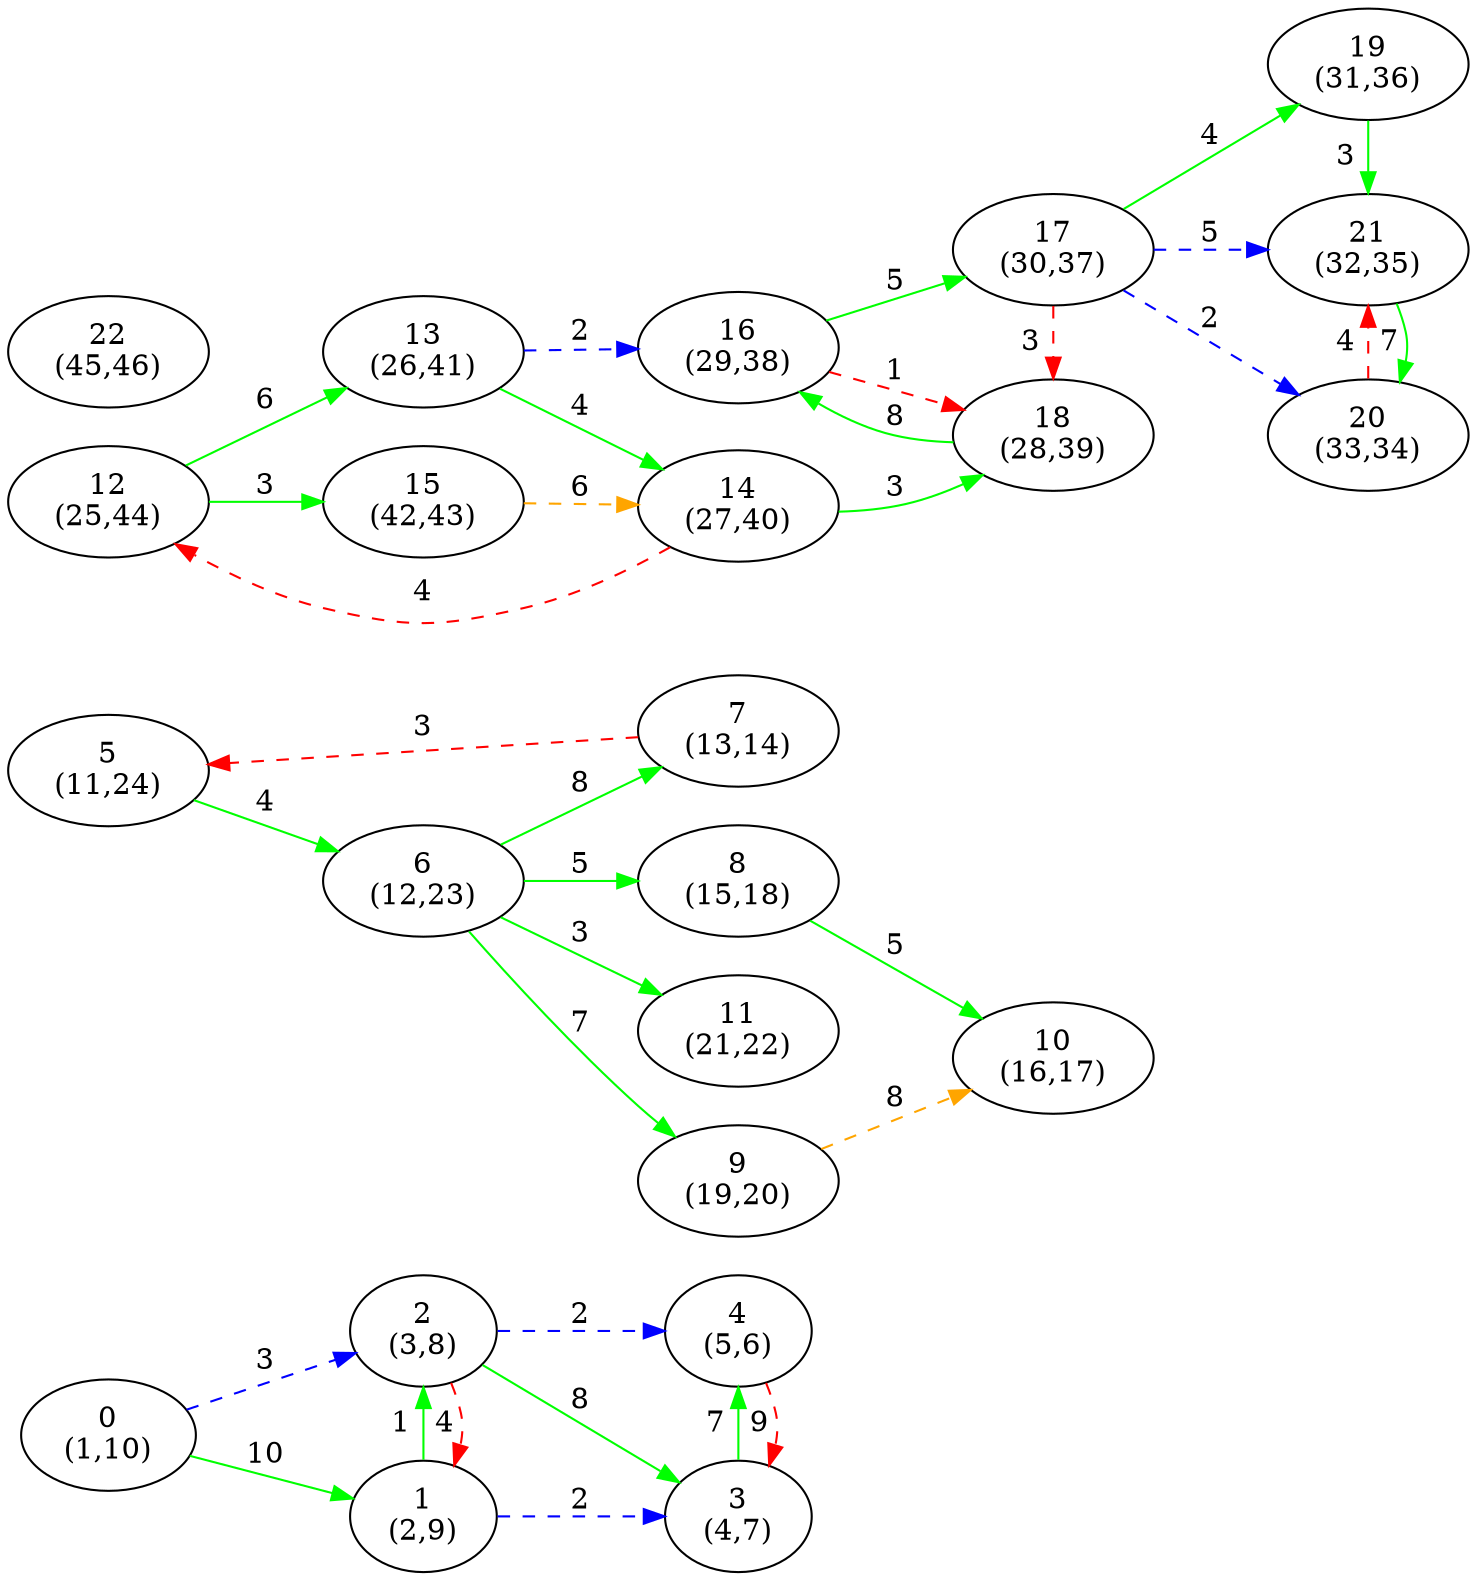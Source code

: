 digraph G {
ranksep = "equally";
rankdir = LR;
{rank = same; "0
(1,10)"; };
{rank = same; "1
(2,9)"; "2
(3,8)"; };
{rank = same; "3
(4,7)"; "4
(5,6)"; };
{rank = same; };
{rank = same; "5
(11,24)"; };
{rank = same; "6
(12,23)"; };
{rank = same; "7
(13,14)"; "8
(15,18)"; "9
(19,20)"; "11
(21,22)"; };
{rank = same; "10
(16,17)"; };
{rank = same; "12
(25,44)"; };
{rank = same; "13
(26,41)"; "15
(42,43)"; };
{rank = same; "14
(27,40)"; "16
(29,38)"; };
{rank = same; "18
(28,39)"; "17
(30,37)"; };
{rank = same; "19
(31,36)"; "20
(33,34)"; "21
(32,35)"; };
{rank = same; };
{rank = same; "22
(45,46)"; };
"0
(1,10)"->"1
(2,9)"[label="10" color = "green"];
"0
(1,10)"->"2
(3,8)"[label="3" color = "blue" style = "dashed"];
"1
(2,9)"->"2
(3,8)"[label="1" color = "green"];
"1
(2,9)"->"3
(4,7)"[label="2" color = "blue" style = "dashed"];
"2
(3,8)"->"1
(2,9)"[label="4" color = "red" style = "dashed"];
"2
(3,8)"->"3
(4,7)"[label="8" color = "green"];
"2
(3,8)"->"4
(5,6)"[label="2" color = "blue" style = "dashed"];
"3
(4,7)"->"4
(5,6)"[label="7" color = "green"];
"4
(5,6)"->"3
(4,7)"[label="9" color = "red" style = "dashed"];
"5
(11,24)"->"6
(12,23)"[label="4" color = "green"];
"6
(12,23)"->"7
(13,14)"[label="8" color = "green"];
"6
(12,23)"->"8
(15,18)"[label="5" color = "green"];
"6
(12,23)"->"9
(19,20)"[label="7" color = "green"];
"6
(12,23)"->"11
(21,22)"[label="3" color = "green"];
"7
(13,14)"->"5
(11,24)"[label="3" color = "red" style = "dashed"];
"8
(15,18)"->"10
(16,17)"[label="5" color = "green"];
"9
(19,20)"->"10
(16,17)"[label="8" color = "orange" style = "dashed"];
"11
(21,22)"
"10
(16,17)"
"12
(25,44)"->"13
(26,41)"[label="6" color = "green"];
"12
(25,44)"->"15
(42,43)"[label="3" color = "green"];
"13
(26,41)"->"14
(27,40)"[label="4" color = "green"];
"13
(26,41)"->"16
(29,38)"[label="2" color = "blue" style = "dashed"];
"15
(42,43)"->"14
(27,40)"[label="6" color = "orange" style = "dashed"];
"14
(27,40)"->"12
(25,44)"[label="4" color = "red" style = "dashed"];
"14
(27,40)"->"18
(28,39)"[label="3" color = "green"];
"16
(29,38)"->"17
(30,37)"[label="5" color = "green"];
"16
(29,38)"->"18
(28,39)"[label="1" color = "red" style = "dashed"];
"18
(28,39)"->"16
(29,38)"[label="8" color = "green"];
"17
(30,37)"->"18
(28,39)"[label="3" color = "red" style = "dashed"];
"17
(30,37)"->"19
(31,36)"[label="4" color = "green"];
"17
(30,37)"->"20
(33,34)"[label="2" color = "blue" style = "dashed"];
"17
(30,37)"->"21
(32,35)"[label="5" color = "blue" style = "dashed"];
"19
(31,36)"->"21
(32,35)"[label="3" color = "green"];
"20
(33,34)"->"21
(32,35)"[label="4" color = "red" style = "dashed"];
"21
(32,35)"->"20
(33,34)"[label="7" color = "green"];
"22
(45,46)"
}
